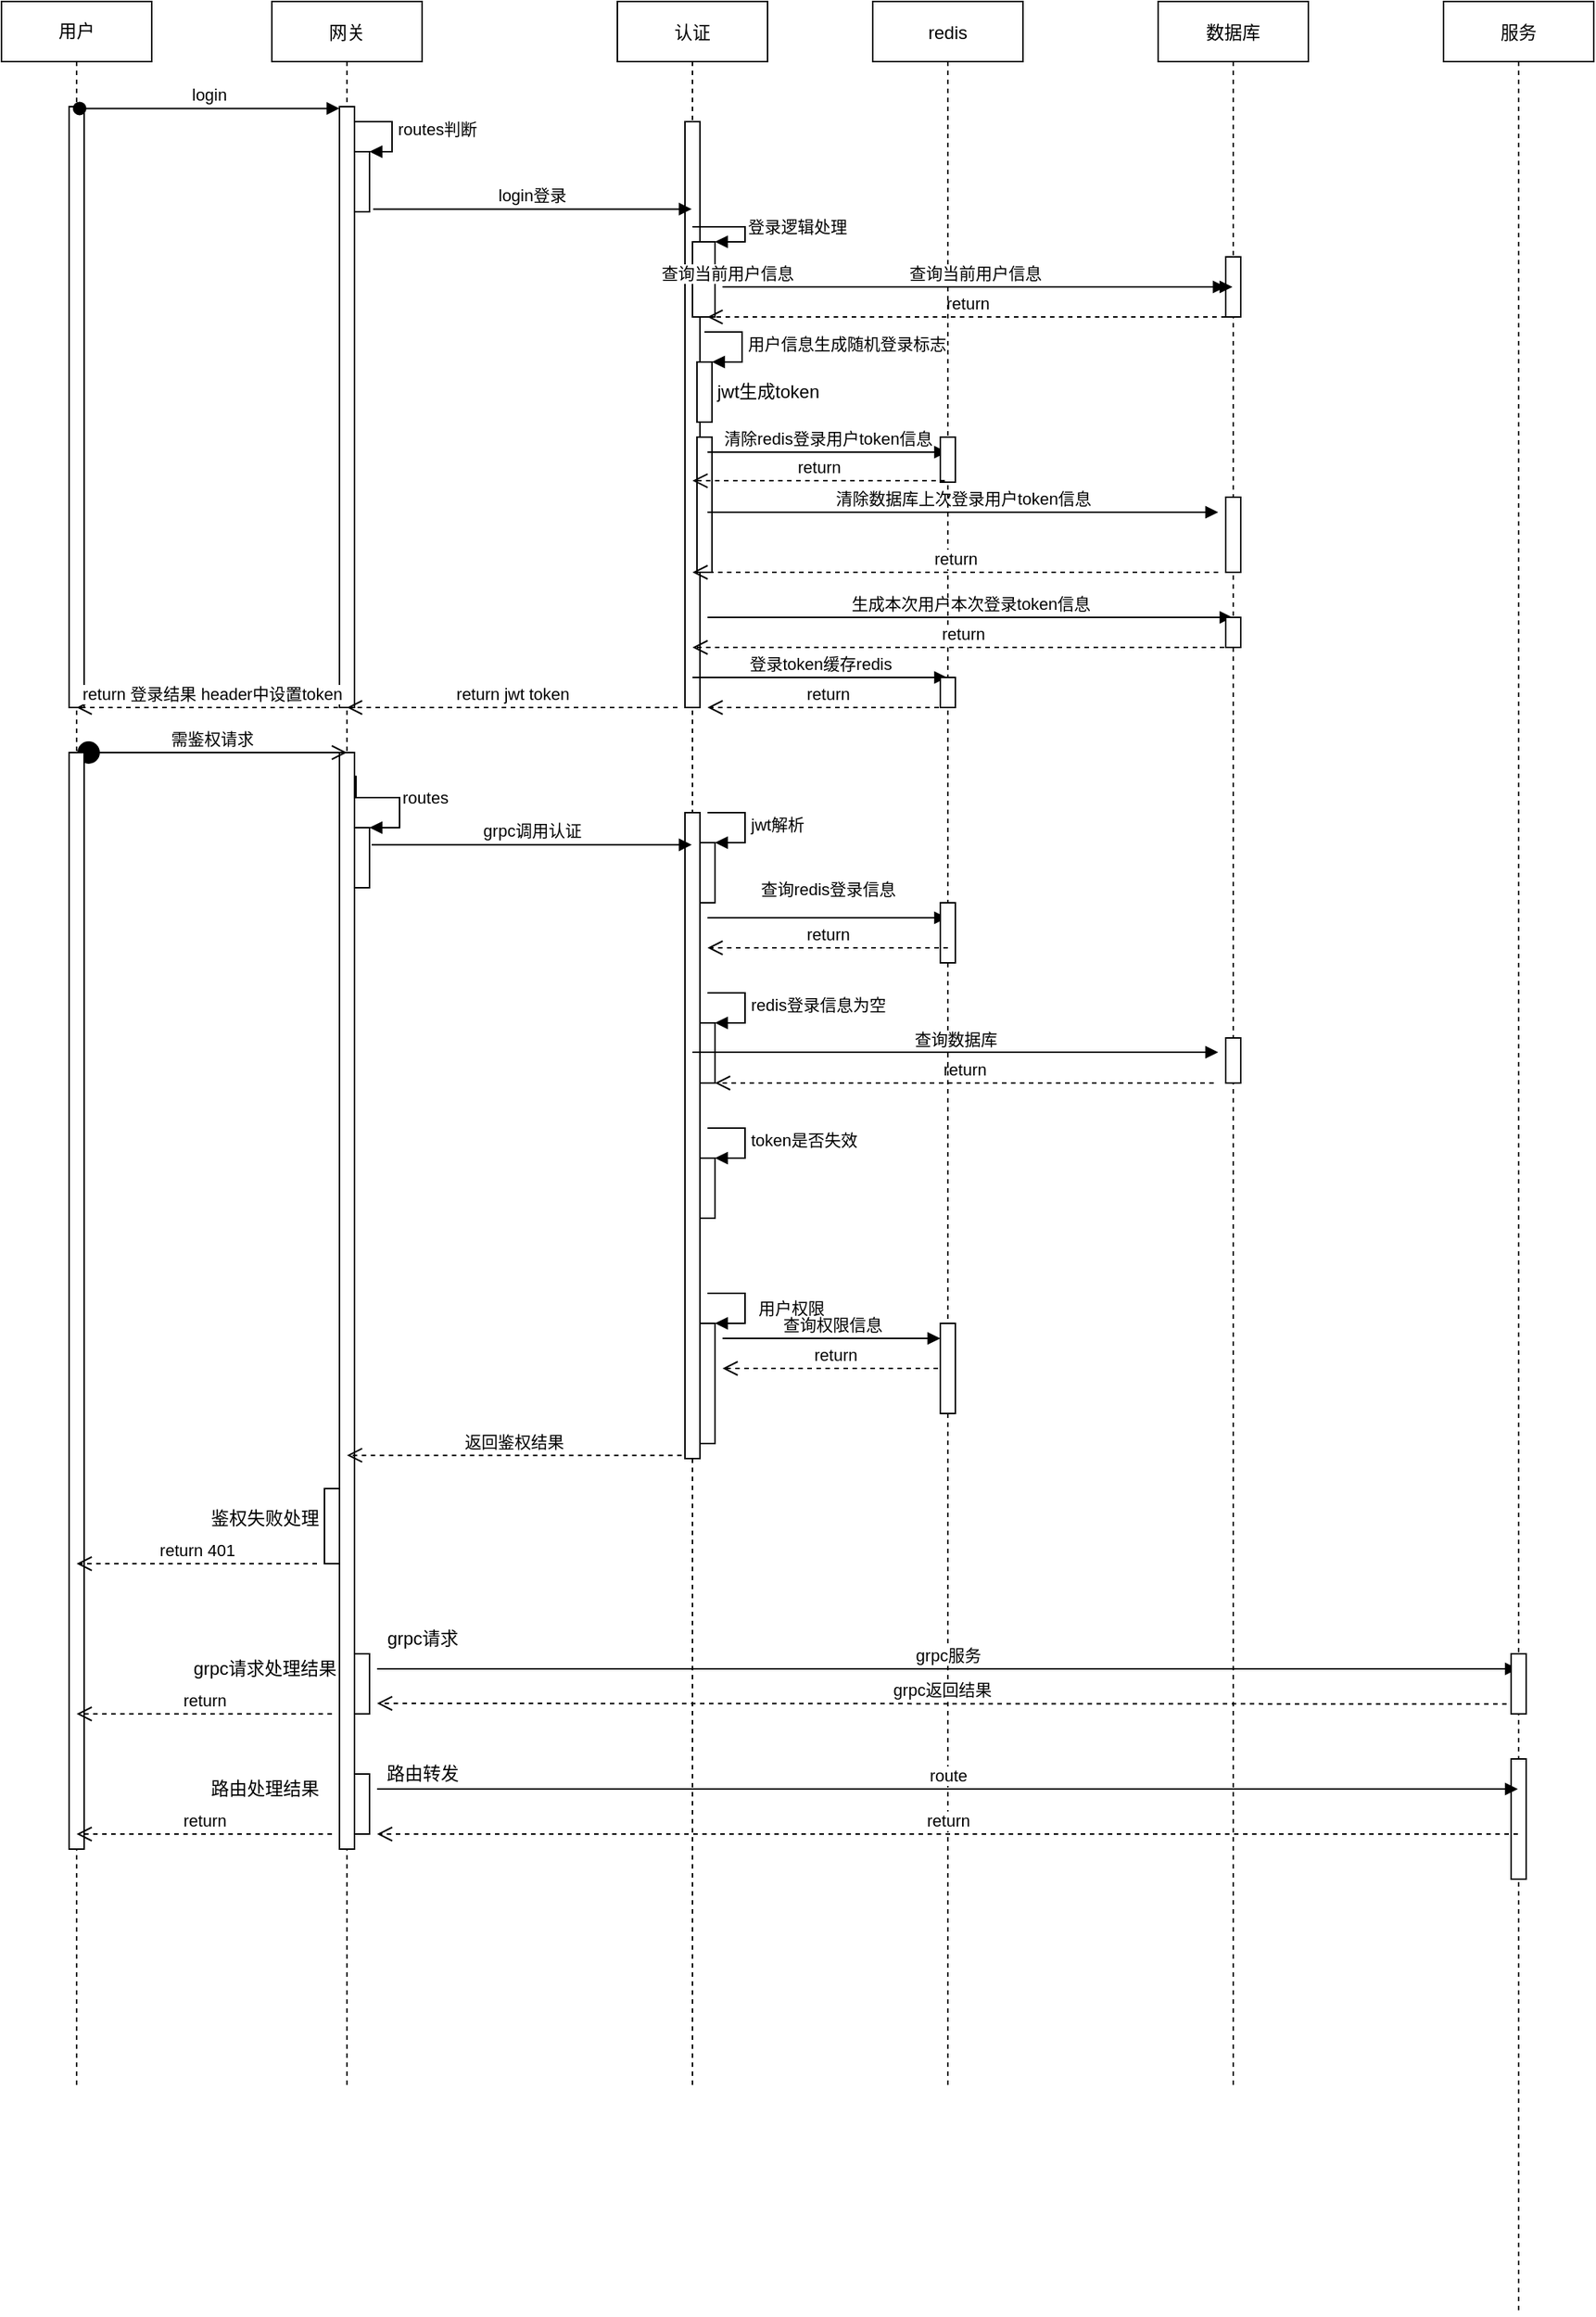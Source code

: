 <mxfile version="13.10.6" type="github">
  <diagram id="kgpKYQtTHZ0yAKxKKP6v" name="Page-1">
    <mxGraphModel dx="1888" dy="580" grid="1" gridSize="10" guides="1" tooltips="1" connect="1" arrows="1" fold="1" page="1" pageScale="1" pageWidth="850" pageHeight="1100" math="0" shadow="0">
      <root>
        <mxCell id="0" />
        <mxCell id="1" parent="0" />
        <mxCell id="3nuBFxr9cyL0pnOWT2aG-1" value="网关" style="shape=umlLifeline;perimeter=lifelinePerimeter;container=1;collapsible=0;recursiveResize=0;rounded=0;shadow=0;strokeWidth=1;" parent="1" vertex="1">
          <mxGeometry x="120" y="60" width="100" height="1390" as="geometry" />
        </mxCell>
        <mxCell id="3nuBFxr9cyL0pnOWT2aG-2" value="" style="points=[];perimeter=orthogonalPerimeter;rounded=0;shadow=0;strokeWidth=1;" parent="3nuBFxr9cyL0pnOWT2aG-1" vertex="1">
          <mxGeometry x="45" y="70" width="10" height="400" as="geometry" />
        </mxCell>
        <mxCell id="EFeu-lty3BV-lqoRmeSq-3" value="" style="html=1;points=[];perimeter=orthogonalPerimeter;" parent="3nuBFxr9cyL0pnOWT2aG-1" vertex="1">
          <mxGeometry x="55" y="100" width="10" height="40" as="geometry" />
        </mxCell>
        <mxCell id="EFeu-lty3BV-lqoRmeSq-4" value="routes判断" style="edgeStyle=orthogonalEdgeStyle;html=1;align=left;spacingLeft=2;endArrow=block;rounded=0;entryX=1;entryY=0;" parent="3nuBFxr9cyL0pnOWT2aG-1" target="EFeu-lty3BV-lqoRmeSq-3" edge="1">
          <mxGeometry relative="1" as="geometry">
            <mxPoint x="55" y="80" as="sourcePoint" />
            <Array as="points">
              <mxPoint x="80" y="80" />
            </Array>
          </mxGeometry>
        </mxCell>
        <mxCell id="EFeu-lty3BV-lqoRmeSq-31" value="" style="html=1;points=[];perimeter=orthogonalPerimeter;" parent="3nuBFxr9cyL0pnOWT2aG-1" vertex="1">
          <mxGeometry x="45" y="500" width="10" height="730" as="geometry" />
        </mxCell>
        <mxCell id="Nev7P6XtGoQFeJFOMGS5-22" value="" style="html=1;points=[];perimeter=orthogonalPerimeter;" vertex="1" parent="3nuBFxr9cyL0pnOWT2aG-1">
          <mxGeometry x="55" y="550" width="10" height="40" as="geometry" />
        </mxCell>
        <mxCell id="Nev7P6XtGoQFeJFOMGS5-23" value="routes" style="edgeStyle=orthogonalEdgeStyle;html=1;align=left;spacingLeft=2;endArrow=block;rounded=0;entryX=1;entryY=0;exitX=1.1;exitY=0.021;exitDx=0;exitDy=0;exitPerimeter=0;" edge="1" target="Nev7P6XtGoQFeJFOMGS5-22" parent="3nuBFxr9cyL0pnOWT2aG-1" source="EFeu-lty3BV-lqoRmeSq-31">
          <mxGeometry relative="1" as="geometry">
            <mxPoint x="60" y="530" as="sourcePoint" />
            <Array as="points">
              <mxPoint x="56" y="530" />
              <mxPoint x="85" y="530" />
              <mxPoint x="85" y="550" />
            </Array>
          </mxGeometry>
        </mxCell>
        <mxCell id="Nev7P6XtGoQFeJFOMGS5-37" value="" style="html=1;points=[];perimeter=orthogonalPerimeter;" vertex="1" parent="3nuBFxr9cyL0pnOWT2aG-1">
          <mxGeometry x="35" y="990" width="10" height="50" as="geometry" />
        </mxCell>
        <mxCell id="Nev7P6XtGoQFeJFOMGS5-40" value="" style="html=1;points=[];perimeter=orthogonalPerimeter;" vertex="1" parent="3nuBFxr9cyL0pnOWT2aG-1">
          <mxGeometry x="55" y="1100" width="10" height="40" as="geometry" />
        </mxCell>
        <mxCell id="Nev7P6XtGoQFeJFOMGS5-44" value="" style="html=1;points=[];perimeter=orthogonalPerimeter;" vertex="1" parent="3nuBFxr9cyL0pnOWT2aG-1">
          <mxGeometry x="55" y="1180" width="10" height="40" as="geometry" />
        </mxCell>
        <mxCell id="3nuBFxr9cyL0pnOWT2aG-5" value="认证" style="shape=umlLifeline;perimeter=lifelinePerimeter;container=1;collapsible=0;recursiveResize=0;rounded=0;shadow=0;strokeWidth=1;" parent="1" vertex="1">
          <mxGeometry x="350" y="60" width="100" height="1390" as="geometry" />
        </mxCell>
        <mxCell id="3nuBFxr9cyL0pnOWT2aG-6" value="" style="points=[];perimeter=orthogonalPerimeter;rounded=0;shadow=0;strokeWidth=1;" parent="3nuBFxr9cyL0pnOWT2aG-5" vertex="1">
          <mxGeometry x="45" y="80" width="10" height="390" as="geometry" />
        </mxCell>
        <mxCell id="EFeu-lty3BV-lqoRmeSq-26" value="" style="html=1;points=[];perimeter=orthogonalPerimeter;" parent="3nuBFxr9cyL0pnOWT2aG-5" vertex="1">
          <mxGeometry x="50" y="160" width="15" height="50" as="geometry" />
        </mxCell>
        <mxCell id="EFeu-lty3BV-lqoRmeSq-27" value="登录逻辑处理" style="edgeStyle=orthogonalEdgeStyle;html=1;align=left;spacingLeft=2;endArrow=block;rounded=0;entryX=1;entryY=0;" parent="3nuBFxr9cyL0pnOWT2aG-5" target="EFeu-lty3BV-lqoRmeSq-26" edge="1">
          <mxGeometry relative="1" as="geometry">
            <mxPoint x="50" y="150" as="sourcePoint" />
            <Array as="points">
              <mxPoint x="85" y="150" />
              <mxPoint x="85" y="160" />
            </Array>
          </mxGeometry>
        </mxCell>
        <mxCell id="EFeu-lty3BV-lqoRmeSq-35" value="" style="html=1;points=[];perimeter=orthogonalPerimeter;" parent="3nuBFxr9cyL0pnOWT2aG-5" vertex="1">
          <mxGeometry x="45" y="540" width="10" height="430" as="geometry" />
        </mxCell>
        <mxCell id="EFeu-lty3BV-lqoRmeSq-39" value="" style="html=1;points=[];perimeter=orthogonalPerimeter;" parent="3nuBFxr9cyL0pnOWT2aG-5" vertex="1">
          <mxGeometry x="55" y="560" width="10" height="40" as="geometry" />
        </mxCell>
        <mxCell id="EFeu-lty3BV-lqoRmeSq-40" value="jwt解析" style="edgeStyle=orthogonalEdgeStyle;html=1;align=left;spacingLeft=2;endArrow=block;rounded=0;entryX=1;entryY=0;" parent="3nuBFxr9cyL0pnOWT2aG-5" target="EFeu-lty3BV-lqoRmeSq-39" edge="1">
          <mxGeometry relative="1" as="geometry">
            <mxPoint x="60" y="540" as="sourcePoint" />
            <Array as="points">
              <mxPoint x="85" y="540" />
            </Array>
          </mxGeometry>
        </mxCell>
        <mxCell id="EFeu-lty3BV-lqoRmeSq-46" value="查询redis登录信息" style="html=1;verticalAlign=bottom;endArrow=block;" parent="3nuBFxr9cyL0pnOWT2aG-5" target="EFeu-lty3BV-lqoRmeSq-28" edge="1">
          <mxGeometry x="0.003" y="10" width="80" relative="1" as="geometry">
            <mxPoint x="60" y="610" as="sourcePoint" />
            <mxPoint x="140" y="610" as="targetPoint" />
            <Array as="points">
              <mxPoint x="140" y="610" />
            </Array>
            <mxPoint as="offset" />
          </mxGeometry>
        </mxCell>
        <mxCell id="EFeu-lty3BV-lqoRmeSq-55" value="" style="html=1;points=[];perimeter=orthogonalPerimeter;" parent="3nuBFxr9cyL0pnOWT2aG-5" vertex="1">
          <mxGeometry x="55" y="680" width="10" height="40" as="geometry" />
        </mxCell>
        <mxCell id="EFeu-lty3BV-lqoRmeSq-56" value="redis登录信息为空" style="edgeStyle=orthogonalEdgeStyle;html=1;align=left;spacingLeft=2;endArrow=block;rounded=0;entryX=1;entryY=0;" parent="3nuBFxr9cyL0pnOWT2aG-5" target="EFeu-lty3BV-lqoRmeSq-55" edge="1">
          <mxGeometry relative="1" as="geometry">
            <mxPoint x="60" y="660" as="sourcePoint" />
            <Array as="points">
              <mxPoint x="85" y="660" />
            </Array>
          </mxGeometry>
        </mxCell>
        <mxCell id="EFeu-lty3BV-lqoRmeSq-61" value="return" style="html=1;verticalAlign=bottom;endArrow=open;dashed=1;endSize=8;" parent="3nuBFxr9cyL0pnOWT2aG-5" edge="1">
          <mxGeometry relative="1" as="geometry">
            <mxPoint x="397" y="720" as="sourcePoint" />
            <mxPoint x="65" y="720" as="targetPoint" />
          </mxGeometry>
        </mxCell>
        <mxCell id="EFeu-lty3BV-lqoRmeSq-64" value="" style="html=1;points=[];perimeter=orthogonalPerimeter;" parent="3nuBFxr9cyL0pnOWT2aG-5" vertex="1">
          <mxGeometry x="55" y="770" width="10" height="40" as="geometry" />
        </mxCell>
        <mxCell id="EFeu-lty3BV-lqoRmeSq-65" value="token是否失效" style="edgeStyle=orthogonalEdgeStyle;html=1;align=left;spacingLeft=2;endArrow=block;rounded=0;entryX=1;entryY=0;" parent="3nuBFxr9cyL0pnOWT2aG-5" target="EFeu-lty3BV-lqoRmeSq-64" edge="1">
          <mxGeometry relative="1" as="geometry">
            <mxPoint x="60" y="750" as="sourcePoint" />
            <Array as="points">
              <mxPoint x="85" y="750" />
            </Array>
          </mxGeometry>
        </mxCell>
        <mxCell id="EFeu-lty3BV-lqoRmeSq-85" value="" style="html=1;points=[];perimeter=orthogonalPerimeter;" parent="3nuBFxr9cyL0pnOWT2aG-5" vertex="1">
          <mxGeometry x="55" y="880" width="10" height="80" as="geometry" />
        </mxCell>
        <mxCell id="EFeu-lty3BV-lqoRmeSq-86" value="用户权限" style="edgeStyle=orthogonalEdgeStyle;html=1;align=left;spacingLeft=2;endArrow=block;rounded=0;entryX=1;entryY=0;" parent="3nuBFxr9cyL0pnOWT2aG-5" target="EFeu-lty3BV-lqoRmeSq-85" edge="1">
          <mxGeometry x="0.077" y="5" relative="1" as="geometry">
            <mxPoint x="60" y="860" as="sourcePoint" />
            <Array as="points">
              <mxPoint x="85" y="860" />
            </Array>
            <mxPoint as="offset" />
          </mxGeometry>
        </mxCell>
        <mxCell id="EFeu-lty3BV-lqoRmeSq-88" value="return" style="html=1;verticalAlign=bottom;endArrow=open;dashed=1;endSize=8;" parent="3nuBFxr9cyL0pnOWT2aG-5" source="EFeu-lty3BV-lqoRmeSq-28" edge="1">
          <mxGeometry relative="1" as="geometry">
            <mxPoint x="150" y="910" as="sourcePoint" />
            <mxPoint x="70" y="910" as="targetPoint" />
          </mxGeometry>
        </mxCell>
        <mxCell id="Nev7P6XtGoQFeJFOMGS5-3" value="" style="html=1;points=[];perimeter=orthogonalPerimeter;" vertex="1" parent="3nuBFxr9cyL0pnOWT2aG-5">
          <mxGeometry x="53" y="240" width="10" height="40" as="geometry" />
        </mxCell>
        <mxCell id="Nev7P6XtGoQFeJFOMGS5-4" value="用户信息生成随机登录标志" style="edgeStyle=orthogonalEdgeStyle;html=1;align=left;spacingLeft=2;endArrow=block;rounded=0;entryX=1;entryY=0;" edge="1" target="Nev7P6XtGoQFeJFOMGS5-3" parent="3nuBFxr9cyL0pnOWT2aG-5">
          <mxGeometry relative="1" as="geometry">
            <mxPoint x="58" y="220" as="sourcePoint" />
            <Array as="points">
              <mxPoint x="83" y="220" />
            </Array>
          </mxGeometry>
        </mxCell>
        <mxCell id="Nev7P6XtGoQFeJFOMGS5-7" value="" style="html=1;points=[];perimeter=orthogonalPerimeter;" vertex="1" parent="3nuBFxr9cyL0pnOWT2aG-5">
          <mxGeometry x="53" y="290" width="10" height="90" as="geometry" />
        </mxCell>
        <mxCell id="Nev7P6XtGoQFeJFOMGS5-9" value="清除redis登录用户token信息" style="html=1;verticalAlign=bottom;endArrow=block;" edge="1" parent="3nuBFxr9cyL0pnOWT2aG-5" target="EFeu-lty3BV-lqoRmeSq-28">
          <mxGeometry width="80" relative="1" as="geometry">
            <mxPoint x="60" y="300" as="sourcePoint" />
            <mxPoint x="140" y="300" as="targetPoint" />
          </mxGeometry>
        </mxCell>
        <mxCell id="Nev7P6XtGoQFeJFOMGS5-12" value="清除数据库上次登录用户token信息" style="html=1;verticalAlign=bottom;endArrow=block;exitX=0.7;exitY=0.556;exitDx=0;exitDy=0;exitPerimeter=0;" edge="1" parent="3nuBFxr9cyL0pnOWT2aG-5" source="Nev7P6XtGoQFeJFOMGS5-7">
          <mxGeometry width="80" relative="1" as="geometry">
            <mxPoint x="60" y="330" as="sourcePoint" />
            <mxPoint x="400" y="340" as="targetPoint" />
          </mxGeometry>
        </mxCell>
        <mxCell id="Nev7P6XtGoQFeJFOMGS5-14" value="生成本次用户本次登录token信息" style="html=1;verticalAlign=bottom;endArrow=block;" edge="1" parent="3nuBFxr9cyL0pnOWT2aG-5" target="EFeu-lty3BV-lqoRmeSq-10">
          <mxGeometry width="80" relative="1" as="geometry">
            <mxPoint x="60" y="410" as="sourcePoint" />
            <mxPoint x="140" y="410" as="targetPoint" />
          </mxGeometry>
        </mxCell>
        <mxCell id="Nev7P6XtGoQFeJFOMGS5-16" value="登录token缓存redis" style="html=1;verticalAlign=bottom;endArrow=block;" edge="1" parent="3nuBFxr9cyL0pnOWT2aG-5" target="EFeu-lty3BV-lqoRmeSq-28">
          <mxGeometry width="80" relative="1" as="geometry">
            <mxPoint x="50" y="450" as="sourcePoint" />
            <mxPoint x="130" y="450" as="targetPoint" />
          </mxGeometry>
        </mxCell>
        <mxCell id="EFeu-lty3BV-lqoRmeSq-8" value="login登录" style="html=1;verticalAlign=bottom;endArrow=block;exitX=1.24;exitY=0.955;exitDx=0;exitDy=0;exitPerimeter=0;" parent="1" source="EFeu-lty3BV-lqoRmeSq-3" target="3nuBFxr9cyL0pnOWT2aG-5" edge="1">
          <mxGeometry relative="1" as="geometry">
            <mxPoint x="315" y="160" as="sourcePoint" />
            <mxPoint x="385" y="200" as="targetPoint" />
          </mxGeometry>
        </mxCell>
        <mxCell id="EFeu-lty3BV-lqoRmeSq-10" value="数据库" style="shape=umlLifeline;perimeter=lifelinePerimeter;container=1;collapsible=0;recursiveResize=0;rounded=0;shadow=0;strokeWidth=1;" parent="1" vertex="1">
          <mxGeometry x="710" y="60" width="100" height="1390" as="geometry" />
        </mxCell>
        <mxCell id="EFeu-lty3BV-lqoRmeSq-48" value="" style="html=1;points=[];perimeter=orthogonalPerimeter;" parent="EFeu-lty3BV-lqoRmeSq-10" vertex="1">
          <mxGeometry x="45" y="410" width="10" height="20" as="geometry" />
        </mxCell>
        <mxCell id="EFeu-lty3BV-lqoRmeSq-57" value="" style="html=1;points=[];perimeter=orthogonalPerimeter;" parent="EFeu-lty3BV-lqoRmeSq-10" vertex="1">
          <mxGeometry x="45" y="690" width="10" height="30" as="geometry" />
        </mxCell>
        <mxCell id="EFeu-lty3BV-lqoRmeSq-20" value="" style="html=1;points=[];perimeter=orthogonalPerimeter;" parent="EFeu-lty3BV-lqoRmeSq-10" vertex="1">
          <mxGeometry x="45" y="170" width="10" height="40" as="geometry" />
        </mxCell>
        <mxCell id="EFeu-lty3BV-lqoRmeSq-21" value="查询当前用户信息" style="html=1;verticalAlign=bottom;endArrow=block;" parent="EFeu-lty3BV-lqoRmeSq-10" source="EFeu-lty3BV-lqoRmeSq-20" target="EFeu-lty3BV-lqoRmeSq-10" edge="1">
          <mxGeometry relative="1" as="geometry">
            <mxPoint x="-290" y="190" as="sourcePoint" />
            <Array as="points">
              <mxPoint x="-290" y="190" />
            </Array>
          </mxGeometry>
        </mxCell>
        <mxCell id="Nev7P6XtGoQFeJFOMGS5-11" value="" style="html=1;points=[];perimeter=orthogonalPerimeter;" vertex="1" parent="EFeu-lty3BV-lqoRmeSq-10">
          <mxGeometry x="45" y="330" width="10" height="50" as="geometry" />
        </mxCell>
        <mxCell id="EFeu-lty3BV-lqoRmeSq-22" value="return" style="html=1;verticalAlign=bottom;endArrow=open;dashed=1;endSize=8;" parent="1" source="EFeu-lty3BV-lqoRmeSq-20" edge="1">
          <mxGeometry relative="1" as="geometry">
            <mxPoint x="410" y="270" as="targetPoint" />
          </mxGeometry>
        </mxCell>
        <mxCell id="EFeu-lty3BV-lqoRmeSq-28" value="redis" style="shape=umlLifeline;perimeter=lifelinePerimeter;container=1;collapsible=0;recursiveResize=0;rounded=0;shadow=0;strokeWidth=1;" parent="1" vertex="1">
          <mxGeometry x="520" y="60" width="100" height="1390" as="geometry" />
        </mxCell>
        <mxCell id="EFeu-lty3BV-lqoRmeSq-41" value="" style="html=1;points=[];perimeter=orthogonalPerimeter;" parent="EFeu-lty3BV-lqoRmeSq-28" vertex="1">
          <mxGeometry x="45" y="600" width="10" height="40" as="geometry" />
        </mxCell>
        <mxCell id="EFeu-lty3BV-lqoRmeSq-47" value="" style="html=1;points=[];perimeter=orthogonalPerimeter;" parent="EFeu-lty3BV-lqoRmeSq-28" vertex="1">
          <mxGeometry x="45" y="450" width="10" height="20" as="geometry" />
        </mxCell>
        <mxCell id="EFeu-lty3BV-lqoRmeSq-83" value="" style="html=1;points=[];perimeter=orthogonalPerimeter;" parent="EFeu-lty3BV-lqoRmeSq-28" vertex="1">
          <mxGeometry x="45" y="880" width="10" height="60" as="geometry" />
        </mxCell>
        <mxCell id="Nev7P6XtGoQFeJFOMGS5-8" value="" style="html=1;points=[];perimeter=orthogonalPerimeter;" vertex="1" parent="EFeu-lty3BV-lqoRmeSq-28">
          <mxGeometry x="45" y="290" width="10" height="30" as="geometry" />
        </mxCell>
        <mxCell id="EFeu-lty3BV-lqoRmeSq-32" value="需鉴权请求" style="html=1;verticalAlign=bottom;startArrow=circle;startFill=1;endArrow=open;startSize=6;endSize=8;" parent="1" edge="1" source="Nev7P6XtGoQFeJFOMGS5-1">
          <mxGeometry width="80" relative="1" as="geometry">
            <mxPoint x="90" y="560" as="sourcePoint" />
            <mxPoint x="170" y="560" as="targetPoint" />
          </mxGeometry>
        </mxCell>
        <mxCell id="EFeu-lty3BV-lqoRmeSq-36" value="grpc调用认证" style="html=1;verticalAlign=bottom;endArrow=block;exitX=1.14;exitY=0.535;exitDx=0;exitDy=0;exitPerimeter=0;" parent="1" edge="1" target="3nuBFxr9cyL0pnOWT2aG-5">
          <mxGeometry width="80" relative="1" as="geometry">
            <mxPoint x="186.4" y="621.4" as="sourcePoint" />
            <mxPoint x="400" y="581" as="targetPoint" />
          </mxGeometry>
        </mxCell>
        <mxCell id="EFeu-lty3BV-lqoRmeSq-54" value="return" style="html=1;verticalAlign=bottom;endArrow=open;dashed=1;endSize=8;" parent="1" edge="1">
          <mxGeometry relative="1" as="geometry">
            <mxPoint x="570" y="690" as="sourcePoint" />
            <mxPoint x="410" y="690" as="targetPoint" />
          </mxGeometry>
        </mxCell>
        <mxCell id="EFeu-lty3BV-lqoRmeSq-66" value="返回鉴权结果" style="html=1;verticalAlign=bottom;endArrow=open;dashed=1;endSize=8;exitX=-0.22;exitY=0.995;exitDx=0;exitDy=0;exitPerimeter=0;" parent="1" source="EFeu-lty3BV-lqoRmeSq-35" target="3nuBFxr9cyL0pnOWT2aG-1" edge="1">
          <mxGeometry relative="1" as="geometry">
            <mxPoint x="390" y="890" as="sourcePoint" />
            <mxPoint x="310" y="890" as="targetPoint" />
          </mxGeometry>
        </mxCell>
        <mxCell id="EFeu-lty3BV-lqoRmeSq-70" value="查询当前用户信息" style="html=1;verticalAlign=bottom;endArrow=block;" parent="1" target="EFeu-lty3BV-lqoRmeSq-20" edge="1">
          <mxGeometry relative="1" as="geometry">
            <mxPoint x="420" y="250" as="sourcePoint" />
            <mxPoint x="759.5" y="250" as="targetPoint" />
            <Array as="points" />
          </mxGeometry>
        </mxCell>
        <mxCell id="EFeu-lty3BV-lqoRmeSq-71" value="服务" style="shape=umlLifeline;perimeter=lifelinePerimeter;container=1;collapsible=0;recursiveResize=0;rounded=0;shadow=0;strokeWidth=1;" parent="1" vertex="1">
          <mxGeometry x="900" y="60" width="100" height="1540" as="geometry" />
        </mxCell>
        <mxCell id="EFeu-lty3BV-lqoRmeSq-79" value="" style="html=1;points=[];perimeter=orthogonalPerimeter;" parent="EFeu-lty3BV-lqoRmeSq-71" vertex="1">
          <mxGeometry x="45" y="1170" width="10" height="80" as="geometry" />
        </mxCell>
        <mxCell id="EFeu-lty3BV-lqoRmeSq-75" value="grpc服务" style="html=1;verticalAlign=bottom;endArrow=block;" parent="1" target="EFeu-lty3BV-lqoRmeSq-71" edge="1">
          <mxGeometry width="80" relative="1" as="geometry">
            <mxPoint x="190" y="1170" as="sourcePoint" />
            <mxPoint x="270" y="960" as="targetPoint" />
            <Array as="points">
              <mxPoint x="550" y="1170" />
            </Array>
          </mxGeometry>
        </mxCell>
        <mxCell id="EFeu-lty3BV-lqoRmeSq-76" value="grpc返回结果" style="html=1;verticalAlign=bottom;endArrow=open;dashed=1;endSize=8;exitX=-0.3;exitY=0.835;exitDx=0;exitDy=0;exitPerimeter=0;" parent="1" source="EFeu-lty3BV-lqoRmeSq-74" edge="1">
          <mxGeometry relative="1" as="geometry">
            <mxPoint x="270" y="990" as="sourcePoint" />
            <mxPoint x="190" y="1193" as="targetPoint" />
            <Array as="points" />
          </mxGeometry>
        </mxCell>
        <mxCell id="EFeu-lty3BV-lqoRmeSq-80" value="route" style="html=1;verticalAlign=bottom;endArrow=block;" parent="1" target="EFeu-lty3BV-lqoRmeSq-71" edge="1">
          <mxGeometry width="80" relative="1" as="geometry">
            <mxPoint x="190" y="1250" as="sourcePoint" />
            <mxPoint x="260" y="1090" as="targetPoint" />
            <Array as="points">
              <mxPoint x="550" y="1250" />
            </Array>
          </mxGeometry>
        </mxCell>
        <mxCell id="EFeu-lty3BV-lqoRmeSq-81" value="return" style="html=1;verticalAlign=bottom;endArrow=open;dashed=1;endSize=8;" parent="1" source="EFeu-lty3BV-lqoRmeSq-71" edge="1">
          <mxGeometry relative="1" as="geometry">
            <mxPoint x="260" y="1130" as="sourcePoint" />
            <mxPoint x="190" y="1280" as="targetPoint" />
            <Array as="points">
              <mxPoint x="910" y="1280" />
            </Array>
          </mxGeometry>
        </mxCell>
        <mxCell id="EFeu-lty3BV-lqoRmeSq-74" value="" style="html=1;points=[];perimeter=orthogonalPerimeter;" parent="1" vertex="1">
          <mxGeometry x="945" y="1160" width="10" height="40" as="geometry" />
        </mxCell>
        <mxCell id="EFeu-lty3BV-lqoRmeSq-60" value="查询数据库" style="html=1;verticalAlign=bottom;endArrow=block;" parent="1" source="3nuBFxr9cyL0pnOWT2aG-5" edge="1">
          <mxGeometry width="80" relative="1" as="geometry">
            <mxPoint x="430" y="760" as="sourcePoint" />
            <mxPoint x="750" y="759.5" as="targetPoint" />
          </mxGeometry>
        </mxCell>
        <mxCell id="EFeu-lty3BV-lqoRmeSq-90" value="查询权限信息" style="html=1;verticalAlign=bottom;endArrow=block;" parent="1" target="EFeu-lty3BV-lqoRmeSq-83" edge="1">
          <mxGeometry width="80" relative="1" as="geometry">
            <mxPoint x="420" y="950" as="sourcePoint" />
            <mxPoint x="759.5" y="950" as="targetPoint" />
            <Array as="points" />
          </mxGeometry>
        </mxCell>
        <mxCell id="Nev7P6XtGoQFeJFOMGS5-1" value="用户" style="shape=umlLifeline;perimeter=lifelinePerimeter;whiteSpace=wrap;html=1;container=1;collapsible=0;recursiveResize=0;outlineConnect=0;" vertex="1" parent="1">
          <mxGeometry x="-60" y="60" width="100" height="1390" as="geometry" />
        </mxCell>
        <mxCell id="Nev7P6XtGoQFeJFOMGS5-2" value="" style="html=1;points=[];perimeter=orthogonalPerimeter;" vertex="1" parent="Nev7P6XtGoQFeJFOMGS5-1">
          <mxGeometry x="45" y="70" width="10" height="400" as="geometry" />
        </mxCell>
        <mxCell id="Nev7P6XtGoQFeJFOMGS5-26" value="" style="html=1;points=[];perimeter=orthogonalPerimeter;" vertex="1" parent="Nev7P6XtGoQFeJFOMGS5-1">
          <mxGeometry x="45" y="500" width="10" height="730" as="geometry" />
        </mxCell>
        <mxCell id="3nuBFxr9cyL0pnOWT2aG-3" value="login" style="verticalAlign=bottom;startArrow=oval;endArrow=block;startSize=8;shadow=0;strokeWidth=1;exitX=0.7;exitY=0.003;exitDx=0;exitDy=0;exitPerimeter=0;" parent="1" target="3nuBFxr9cyL0pnOWT2aG-2" edge="1" source="Nev7P6XtGoQFeJFOMGS5-2">
          <mxGeometry relative="1" as="geometry">
            <mxPoint x="105" y="130" as="sourcePoint" />
          </mxGeometry>
        </mxCell>
        <mxCell id="Nev7P6XtGoQFeJFOMGS5-6" value="jwt生成token" style="text;html=1;align=center;verticalAlign=middle;resizable=0;points=[];autosize=1;" vertex="1" parent="1">
          <mxGeometry x="410" y="310" width="80" height="20" as="geometry" />
        </mxCell>
        <mxCell id="Nev7P6XtGoQFeJFOMGS5-10" value="return" style="html=1;verticalAlign=bottom;endArrow=open;dashed=1;endSize=8;exitX=0.3;exitY=0.967;exitDx=0;exitDy=0;exitPerimeter=0;" edge="1" parent="1" source="Nev7P6XtGoQFeJFOMGS5-8" target="3nuBFxr9cyL0pnOWT2aG-5">
          <mxGeometry relative="1" as="geometry">
            <mxPoint x="570" y="370" as="sourcePoint" />
            <mxPoint x="490" y="370" as="targetPoint" />
          </mxGeometry>
        </mxCell>
        <mxCell id="Nev7P6XtGoQFeJFOMGS5-13" value="return" style="html=1;verticalAlign=bottom;endArrow=open;dashed=1;endSize=8;" edge="1" parent="1" target="3nuBFxr9cyL0pnOWT2aG-5">
          <mxGeometry relative="1" as="geometry">
            <mxPoint x="750" y="440" as="sourcePoint" />
            <mxPoint x="670" y="440" as="targetPoint" />
          </mxGeometry>
        </mxCell>
        <mxCell id="Nev7P6XtGoQFeJFOMGS5-15" value="return" style="html=1;verticalAlign=bottom;endArrow=open;dashed=1;endSize=8;" edge="1" parent="1" target="3nuBFxr9cyL0pnOWT2aG-5">
          <mxGeometry relative="1" as="geometry">
            <mxPoint x="760" y="490" as="sourcePoint" />
            <mxPoint x="680" y="490" as="targetPoint" />
          </mxGeometry>
        </mxCell>
        <mxCell id="Nev7P6XtGoQFeJFOMGS5-17" value="return" style="html=1;verticalAlign=bottom;endArrow=open;dashed=1;endSize=8;entryX=1.5;entryY=1;entryDx=0;entryDy=0;entryPerimeter=0;" edge="1" parent="1" target="3nuBFxr9cyL0pnOWT2aG-6">
          <mxGeometry relative="1" as="geometry">
            <mxPoint x="570" y="530" as="sourcePoint" />
            <mxPoint x="490" y="530" as="targetPoint" />
          </mxGeometry>
        </mxCell>
        <mxCell id="Nev7P6XtGoQFeJFOMGS5-24" value="return jwt token" style="html=1;verticalAlign=bottom;endArrow=open;dashed=1;endSize=8;" edge="1" parent="1" target="3nuBFxr9cyL0pnOWT2aG-1">
          <mxGeometry relative="1" as="geometry">
            <mxPoint x="390" y="530" as="sourcePoint" />
            <mxPoint x="310" y="530" as="targetPoint" />
          </mxGeometry>
        </mxCell>
        <mxCell id="Nev7P6XtGoQFeJFOMGS5-25" value="return 登录结果 header中设置token" style="html=1;verticalAlign=bottom;endArrow=open;dashed=1;endSize=8;" edge="1" parent="1" target="Nev7P6XtGoQFeJFOMGS5-1">
          <mxGeometry relative="1" as="geometry">
            <mxPoint x="170" y="530" as="sourcePoint" />
            <mxPoint x="90" y="530" as="targetPoint" />
          </mxGeometry>
        </mxCell>
        <mxCell id="Nev7P6XtGoQFeJFOMGS5-38" value="return 401" style="html=1;verticalAlign=bottom;endArrow=open;dashed=1;endSize=8;" edge="1" parent="1" target="Nev7P6XtGoQFeJFOMGS5-1">
          <mxGeometry relative="1" as="geometry">
            <mxPoint x="150" y="1100" as="sourcePoint" />
            <mxPoint x="70" y="1100" as="targetPoint" />
          </mxGeometry>
        </mxCell>
        <mxCell id="Nev7P6XtGoQFeJFOMGS5-39" value="鉴权失败处理" style="text;html=1;align=center;verticalAlign=middle;resizable=0;points=[];autosize=1;" vertex="1" parent="1">
          <mxGeometry x="70" y="1060" width="90" height="20" as="geometry" />
        </mxCell>
        <mxCell id="Nev7P6XtGoQFeJFOMGS5-41" value="grpc请求" style="text;html=1;align=center;verticalAlign=middle;resizable=0;points=[];autosize=1;" vertex="1" parent="1">
          <mxGeometry x="190" y="1140" width="60" height="20" as="geometry" />
        </mxCell>
        <mxCell id="Nev7P6XtGoQFeJFOMGS5-45" value="路由转发" style="text;html=1;align=center;verticalAlign=middle;resizable=0;points=[];autosize=1;" vertex="1" parent="1">
          <mxGeometry x="190" y="1230" width="60" height="20" as="geometry" />
        </mxCell>
        <mxCell id="Nev7P6XtGoQFeJFOMGS5-48" value="return" style="html=1;verticalAlign=bottom;endArrow=open;dashed=1;endSize=8;" edge="1" parent="1" target="Nev7P6XtGoQFeJFOMGS5-1">
          <mxGeometry relative="1" as="geometry">
            <mxPoint x="160" y="1200" as="sourcePoint" />
            <mxPoint x="80" y="1200" as="targetPoint" />
          </mxGeometry>
        </mxCell>
        <mxCell id="Nev7P6XtGoQFeJFOMGS5-49" value="grpc请求处理结果" style="text;html=1;align=center;verticalAlign=middle;resizable=0;points=[];autosize=1;" vertex="1" parent="1">
          <mxGeometry x="60" y="1160" width="110" height="20" as="geometry" />
        </mxCell>
        <mxCell id="Nev7P6XtGoQFeJFOMGS5-50" value="return" style="html=1;verticalAlign=bottom;endArrow=open;dashed=1;endSize=8;" edge="1" parent="1" target="Nev7P6XtGoQFeJFOMGS5-1">
          <mxGeometry relative="1" as="geometry">
            <mxPoint x="160" y="1280" as="sourcePoint" />
            <mxPoint x="80" y="1280" as="targetPoint" />
          </mxGeometry>
        </mxCell>
        <mxCell id="Nev7P6XtGoQFeJFOMGS5-51" value="路由处理结果" style="text;html=1;align=center;verticalAlign=middle;resizable=0;points=[];autosize=1;" vertex="1" parent="1">
          <mxGeometry x="70" y="1240" width="90" height="20" as="geometry" />
        </mxCell>
      </root>
    </mxGraphModel>
  </diagram>
</mxfile>
